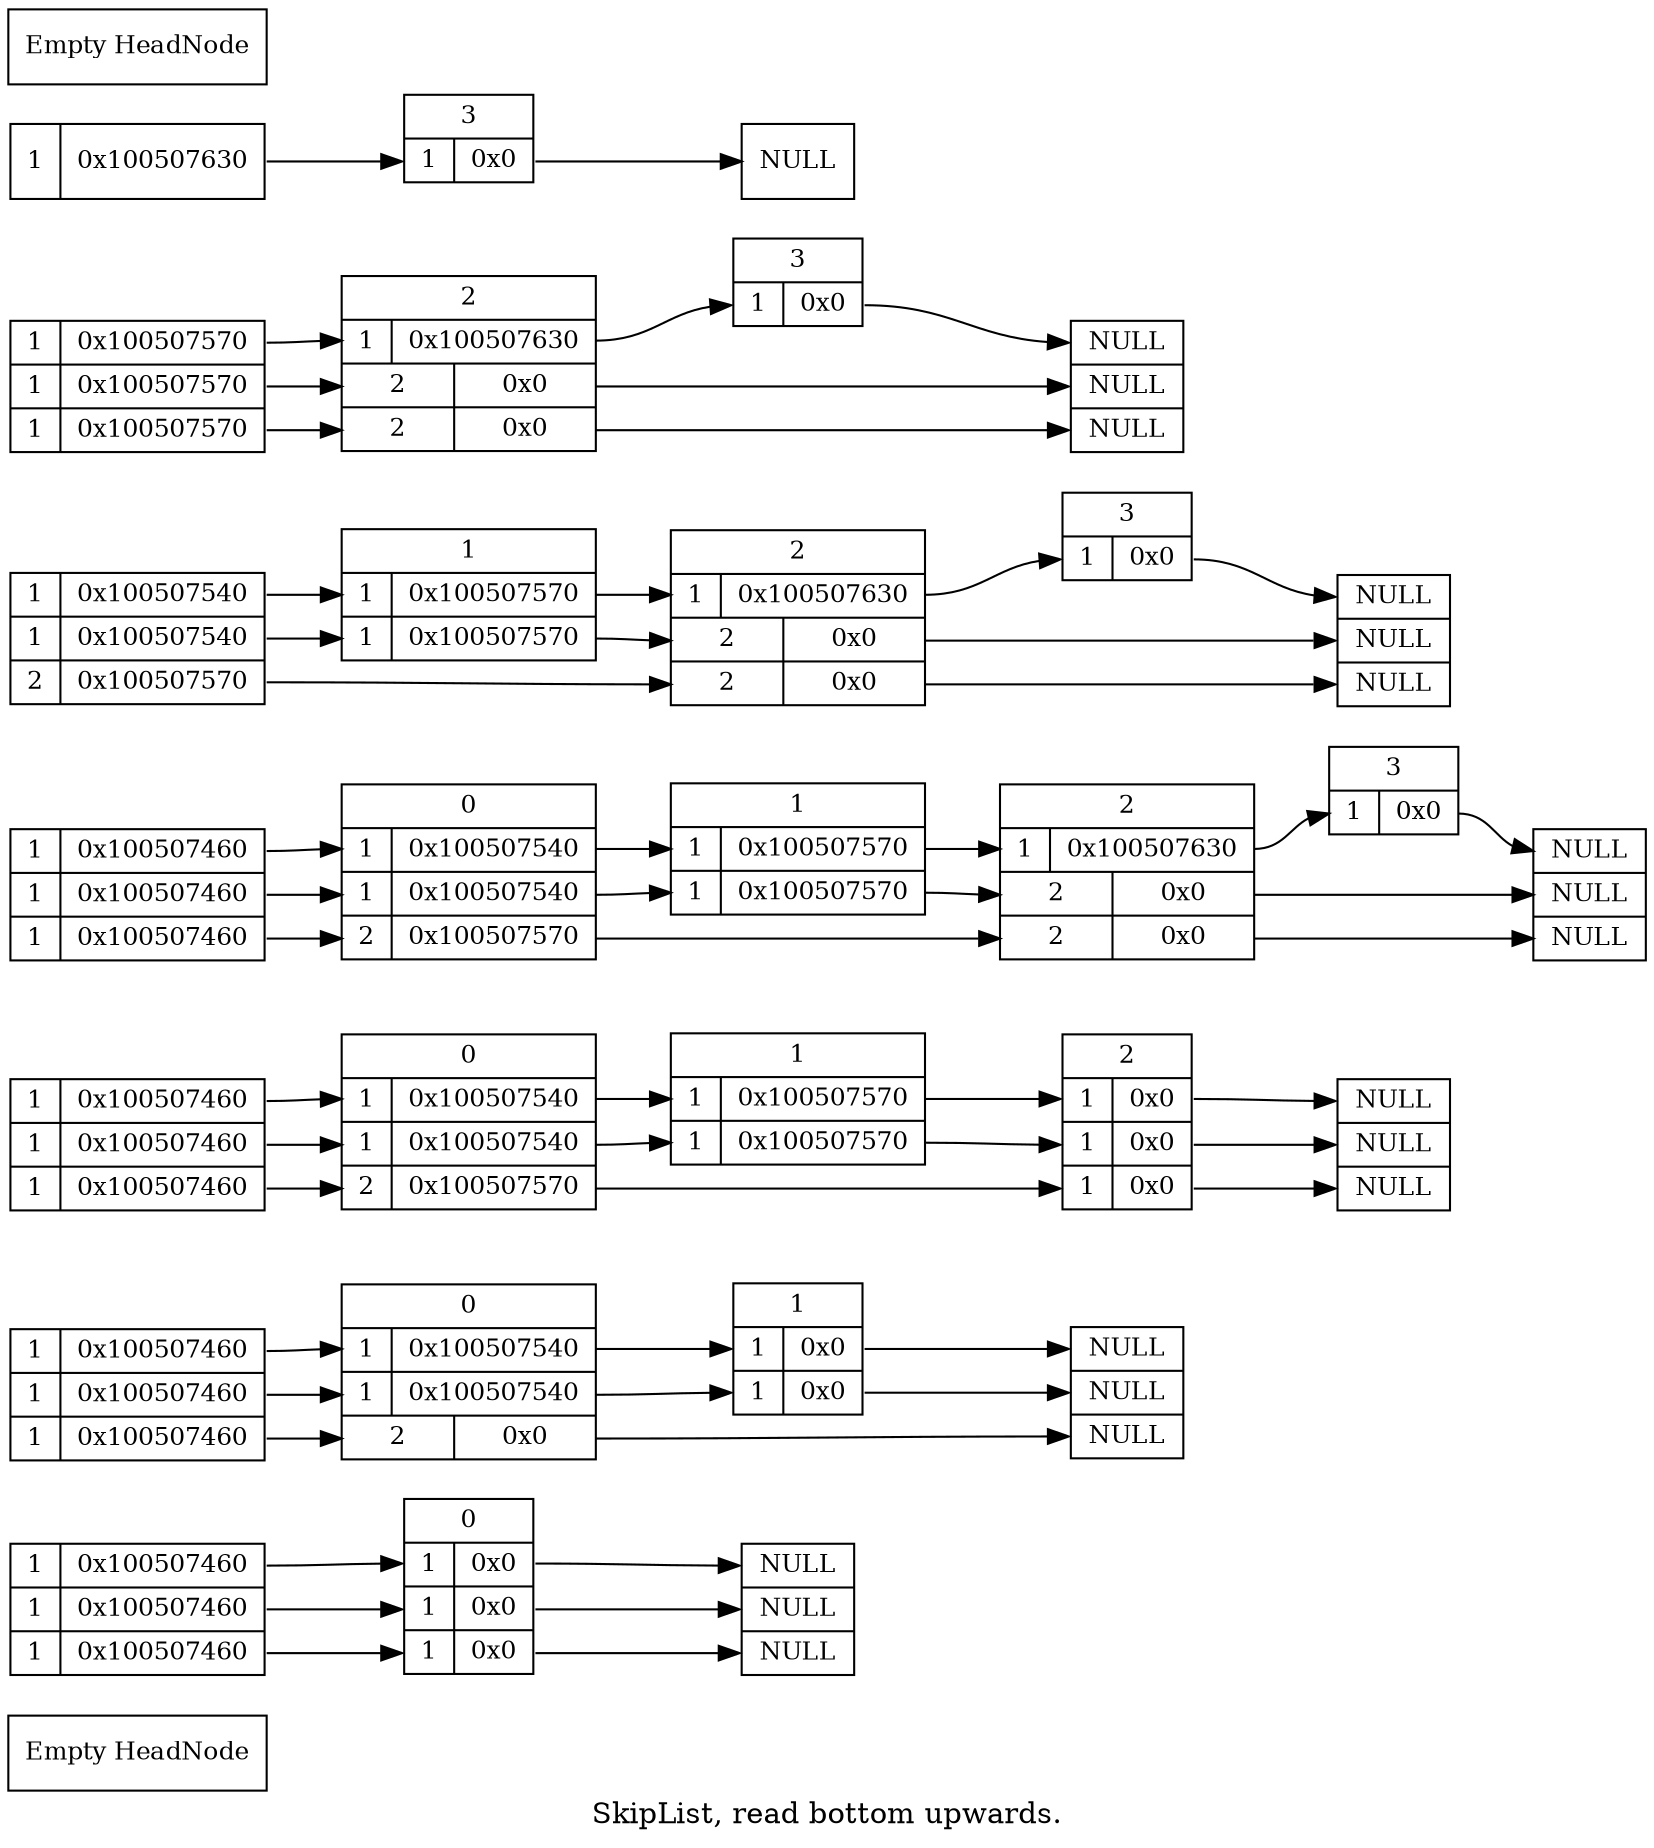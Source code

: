 # doc_insert_remove
digraph SkipList {
label = "SkipList, read bottom upwards."
graph [rankdir = "LR"];
node [fontsize = "12" shape = "ellipse"];
edge [];
"HeadNode" [
label = "Empty HeadNode"
shape = "record"
];
"HeadNode1" [
label = "{ 1 | <f0> 0x100507460} | { 1 | <f1> 0x100507460} | { 1 | <f2> 0x100507460}"
shape = "record"
];
"node10x0" [label = "<w1> NULL | <w2> NULL | <w3> NULL" shape = "record"];
"HeadNode1":f0 -> "node10x100507460":w1 [];
"HeadNode1":f1 -> "node10x100507460":w2 [];
"HeadNode1":f2 -> "node10x100507460":w3 [];
"node10x100507460" [
label = "<f0> 0 | { <w1> 1 | <f1> 0x0 } | { <w2> 1 | <f2> 0x0 } | { <w3> 1 | <f3> 0x0 }"
shape = "record"
];
"node10x100507460":f1 -> "node10x0":w1 [];
"node10x100507460":f2 -> "node10x0":w2 [];
"node10x100507460":f3 -> "node10x0":w3 [];
"HeadNode2" [
label = "{ 1 | <f0> 0x100507460} | { 1 | <f1> 0x100507460} | { 1 | <f2> 0x100507460}"
shape = "record"
];
"node20x0" [label = "<w1> NULL | <w2> NULL | <w3> NULL" shape = "record"];
"HeadNode2":f0 -> "node20x100507460":w1 [];
"HeadNode2":f1 -> "node20x100507460":w2 [];
"HeadNode2":f2 -> "node20x100507460":w3 [];
"node20x100507460" [
label = "<f0> 0 | { <w1> 1 | <f1> 0x100507540 } | { <w2> 1 | <f2> 0x100507540 } | { <w3> 2 | <f3> 0x0 }"
shape = "record"
];
"node20x100507460":f1 -> "node20x100507540":w1 [];
"node20x100507460":f2 -> "node20x100507540":w2 [];
"node20x100507460":f3 -> "node20x0":w3 [];
"node20x100507540" [
label = "<f0> 1 | { <w1> 1 | <f1> 0x0 } | { <w2> 1 | <f2> 0x0 }"
shape = "record"
];
"node20x100507540":f1 -> "node20x0":w1 [];
"node20x100507540":f2 -> "node20x0":w2 [];
"HeadNode3" [
label = "{ 1 | <f0> 0x100507460} | { 1 | <f1> 0x100507460} | { 1 | <f2> 0x100507460}"
shape = "record"
];
"node30x0" [label = "<w1> NULL | <w2> NULL | <w3> NULL" shape = "record"];
"HeadNode3":f0 -> "node30x100507460":w1 [];
"HeadNode3":f1 -> "node30x100507460":w2 [];
"HeadNode3":f2 -> "node30x100507460":w3 [];
"node30x100507460" [
label = "<f0> 0 | { <w1> 1 | <f1> 0x100507540 } | { <w2> 1 | <f2> 0x100507540 } | { <w3> 2 | <f3> 0x100507570 }"
shape = "record"
];
"node30x100507460":f1 -> "node30x100507540":w1 [];
"node30x100507460":f2 -> "node30x100507540":w2 [];
"node30x100507460":f3 -> "node30x100507570":w3 [];
"node30x100507540" [
label = "<f0> 1 | { <w1> 1 | <f1> 0x100507570 } | { <w2> 1 | <f2> 0x100507570 }"
shape = "record"
];
"node30x100507540":f1 -> "node30x100507570":w1 [];
"node30x100507540":f2 -> "node30x100507570":w2 [];
"node30x100507570" [
label = "<f0> 2 | { <w1> 1 | <f1> 0x0 } | { <w2> 1 | <f2> 0x0 } | { <w3> 1 | <f3> 0x0 }"
shape = "record"
];
"node30x100507570":f1 -> "node30x0":w1 [];
"node30x100507570":f2 -> "node30x0":w2 [];
"node30x100507570":f3 -> "node30x0":w3 [];
"HeadNode4" [
label = "{ 1 | <f0> 0x100507460} | { 1 | <f1> 0x100507460} | { 1 | <f2> 0x100507460}"
shape = "record"
];
"node40x0" [label = "<w1> NULL | <w2> NULL | <w3> NULL" shape = "record"];
"HeadNode4":f0 -> "node40x100507460":w1 [];
"HeadNode4":f1 -> "node40x100507460":w2 [];
"HeadNode4":f2 -> "node40x100507460":w3 [];
"node40x100507460" [
label = "<f0> 0 | { <w1> 1 | <f1> 0x100507540 } | { <w2> 1 | <f2> 0x100507540 } | { <w3> 2 | <f3> 0x100507570 }"
shape = "record"
];
"node40x100507460":f1 -> "node40x100507540":w1 [];
"node40x100507460":f2 -> "node40x100507540":w2 [];
"node40x100507460":f3 -> "node40x100507570":w3 [];
"node40x100507540" [
label = "<f0> 1 | { <w1> 1 | <f1> 0x100507570 } | { <w2> 1 | <f2> 0x100507570 }"
shape = "record"
];
"node40x100507540":f1 -> "node40x100507570":w1 [];
"node40x100507540":f2 -> "node40x100507570":w2 [];
"node40x100507570" [
label = "<f0> 2 | { <w1> 1 | <f1> 0x100507630 } | { <w2> 2 | <f2> 0x0 } | { <w3> 2 | <f3> 0x0 }"
shape = "record"
];
"node40x100507570":f1 -> "node40x100507630":w1 [];
"node40x100507570":f2 -> "node40x0":w2 [];
"node40x100507570":f3 -> "node40x0":w3 [];
"node40x100507630" [
label = "<f0> 3 | { <w1> 1 | <f1> 0x0 }"
shape = "record"
];
"node40x100507630":f1 -> "node40x0":w1 [];
"HeadNode5" [
label = "{ 1 | <f0> 0x100507540} | { 1 | <f1> 0x100507540} | { 2 | <f2> 0x100507570}"
shape = "record"
];
"node50x0" [label = "<w1> NULL | <w2> NULL | <w3> NULL" shape = "record"];
"HeadNode5":f0 -> "node50x100507540":w1 [];
"HeadNode5":f1 -> "node50x100507540":w2 [];
"HeadNode5":f2 -> "node50x100507570":w3 [];
"node50x100507540" [
label = "<f0> 1 | { <w1> 1 | <f1> 0x100507570 } | { <w2> 1 | <f2> 0x100507570 }"
shape = "record"
];
"node50x100507540":f1 -> "node50x100507570":w1 [];
"node50x100507540":f2 -> "node50x100507570":w2 [];
"node50x100507570" [
label = "<f0> 2 | { <w1> 1 | <f1> 0x100507630 } | { <w2> 2 | <f2> 0x0 } | { <w3> 2 | <f3> 0x0 }"
shape = "record"
];
"node50x100507570":f1 -> "node50x100507630":w1 [];
"node50x100507570":f2 -> "node50x0":w2 [];
"node50x100507570":f3 -> "node50x0":w3 [];
"node50x100507630" [
label = "<f0> 3 | { <w1> 1 | <f1> 0x0 }"
shape = "record"
];
"node50x100507630":f1 -> "node50x0":w1 [];
"HeadNode6" [
label = "{ 1 | <f0> 0x100507570} | { 1 | <f1> 0x100507570} | { 1 | <f2> 0x100507570}"
shape = "record"
];
"node60x0" [label = "<w1> NULL | <w2> NULL | <w3> NULL" shape = "record"];
"HeadNode6":f0 -> "node60x100507570":w1 [];
"HeadNode6":f1 -> "node60x100507570":w2 [];
"HeadNode6":f2 -> "node60x100507570":w3 [];
"node60x100507570" [
label = "<f0> 2 | { <w1> 1 | <f1> 0x100507630 } | { <w2> 2 | <f2> 0x0 } | { <w3> 2 | <f3> 0x0 }"
shape = "record"
];
"node60x100507570":f1 -> "node60x100507630":w1 [];
"node60x100507570":f2 -> "node60x0":w2 [];
"node60x100507570":f3 -> "node60x0":w3 [];
"node60x100507630" [
label = "<f0> 3 | { <w1> 1 | <f1> 0x0 }"
shape = "record"
];
"node60x100507630":f1 -> "node60x0":w1 [];
"HeadNode7" [
label = "{ 1 | <f0> 0x100507630}"
shape = "record"
];
"node70x0" [label = "<w1> NULL" shape = "record"];
"HeadNode7":f0 -> "node70x100507630":w1 [];
"node70x100507630" [
label = "<f0> 3 | { <w1> 1 | <f1> 0x0 }"
shape = "record"
];
"node70x100507630":f1 -> "node70x0":w1 [];
"HeadNode8" [
label = "Empty HeadNode"
shape = "record"
];
}
